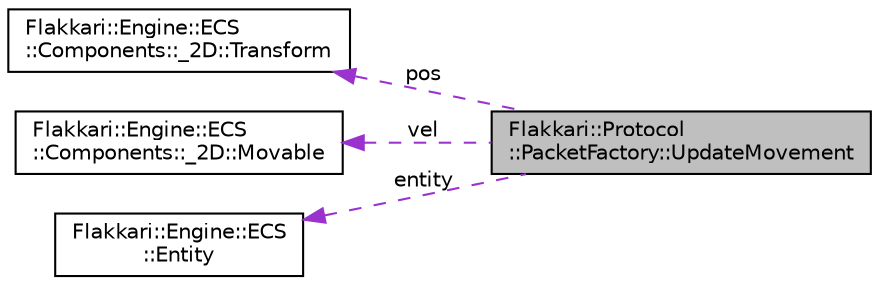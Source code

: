 digraph "Flakkari::Protocol::PacketFactory::UpdateMovement"
{
 // LATEX_PDF_SIZE
  edge [fontname="Helvetica",fontsize="10",labelfontname="Helvetica",labelfontsize="10"];
  node [fontname="Helvetica",fontsize="10",shape=record];
  rankdir="LR";
  Node1 [label="Flakkari::Protocol\l::PacketFactory::UpdateMovement",height=0.2,width=0.4,color="black", fillcolor="grey75", style="filled", fontcolor="black",tooltip=" "];
  Node2 -> Node1 [dir="back",color="darkorchid3",fontsize="10",style="dashed",label=" pos" ,fontname="Helvetica"];
  Node2 [label="Flakkari::Engine::ECS\l::Components::_2D::Transform",height=0.2,width=0.4,color="black", fillcolor="white", style="filled",URL="$d6/dd8/structFlakkari_1_1Engine_1_1ECS_1_1Components_1_1__2D_1_1Transform.html",tooltip="Transform component for 2D entities."];
  Node3 -> Node1 [dir="back",color="darkorchid3",fontsize="10",style="dashed",label=" vel" ,fontname="Helvetica"];
  Node3 [label="Flakkari::Engine::ECS\l::Components::_2D::Movable",height=0.2,width=0.4,color="black", fillcolor="white", style="filled",URL="$df/d64/structFlakkari_1_1Engine_1_1ECS_1_1Components_1_1__2D_1_1Movable.html",tooltip="Movable component for 2D entities."];
  Node4 -> Node1 [dir="back",color="darkorchid3",fontsize="10",style="dashed",label=" entity" ,fontname="Helvetica"];
  Node4 [label="Flakkari::Engine::ECS\l::Entity",height=0.2,width=0.4,color="black", fillcolor="white", style="filled",URL="$d1/d1f/classFlakkari_1_1Engine_1_1ECS_1_1Entity.html",tooltip=" "];
}
